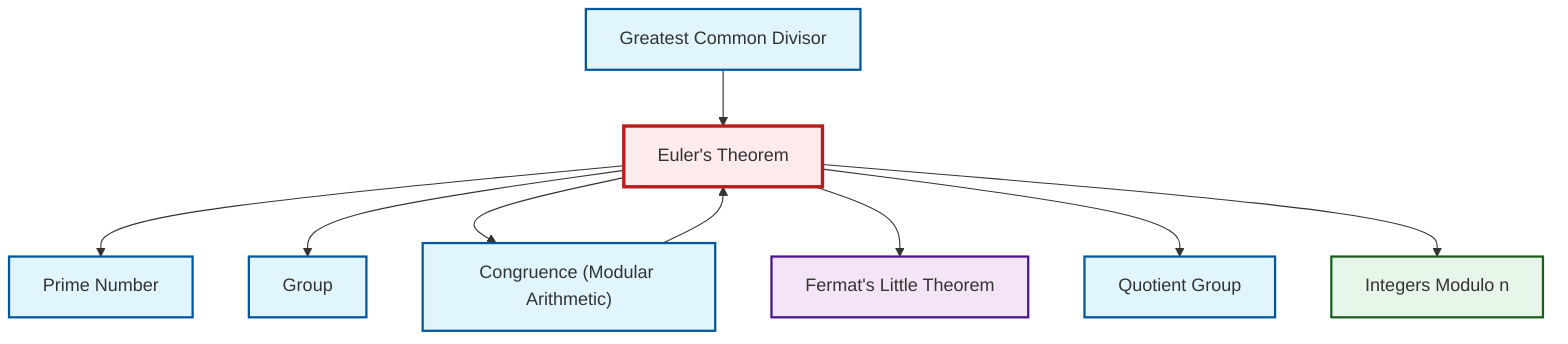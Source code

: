 graph TD
    classDef definition fill:#e1f5fe,stroke:#01579b,stroke-width:2px
    classDef theorem fill:#f3e5f5,stroke:#4a148c,stroke-width:2px
    classDef axiom fill:#fff3e0,stroke:#e65100,stroke-width:2px
    classDef example fill:#e8f5e9,stroke:#1b5e20,stroke-width:2px
    classDef current fill:#ffebee,stroke:#b71c1c,stroke-width:3px
    thm-euler["Euler's Theorem"]:::theorem
    def-prime["Prime Number"]:::definition
    def-group["Group"]:::definition
    def-quotient-group["Quotient Group"]:::definition
    def-gcd["Greatest Common Divisor"]:::definition
    ex-quotient-integers-mod-n["Integers Modulo n"]:::example
    thm-fermat-little["Fermat's Little Theorem"]:::theorem
    def-congruence["Congruence (Modular Arithmetic)"]:::definition
    thm-euler --> def-prime
    thm-euler --> def-group
    thm-euler --> def-congruence
    thm-euler --> thm-fermat-little
    def-gcd --> thm-euler
    thm-euler --> def-quotient-group
    def-congruence --> thm-euler
    thm-euler --> ex-quotient-integers-mod-n
    class thm-euler current